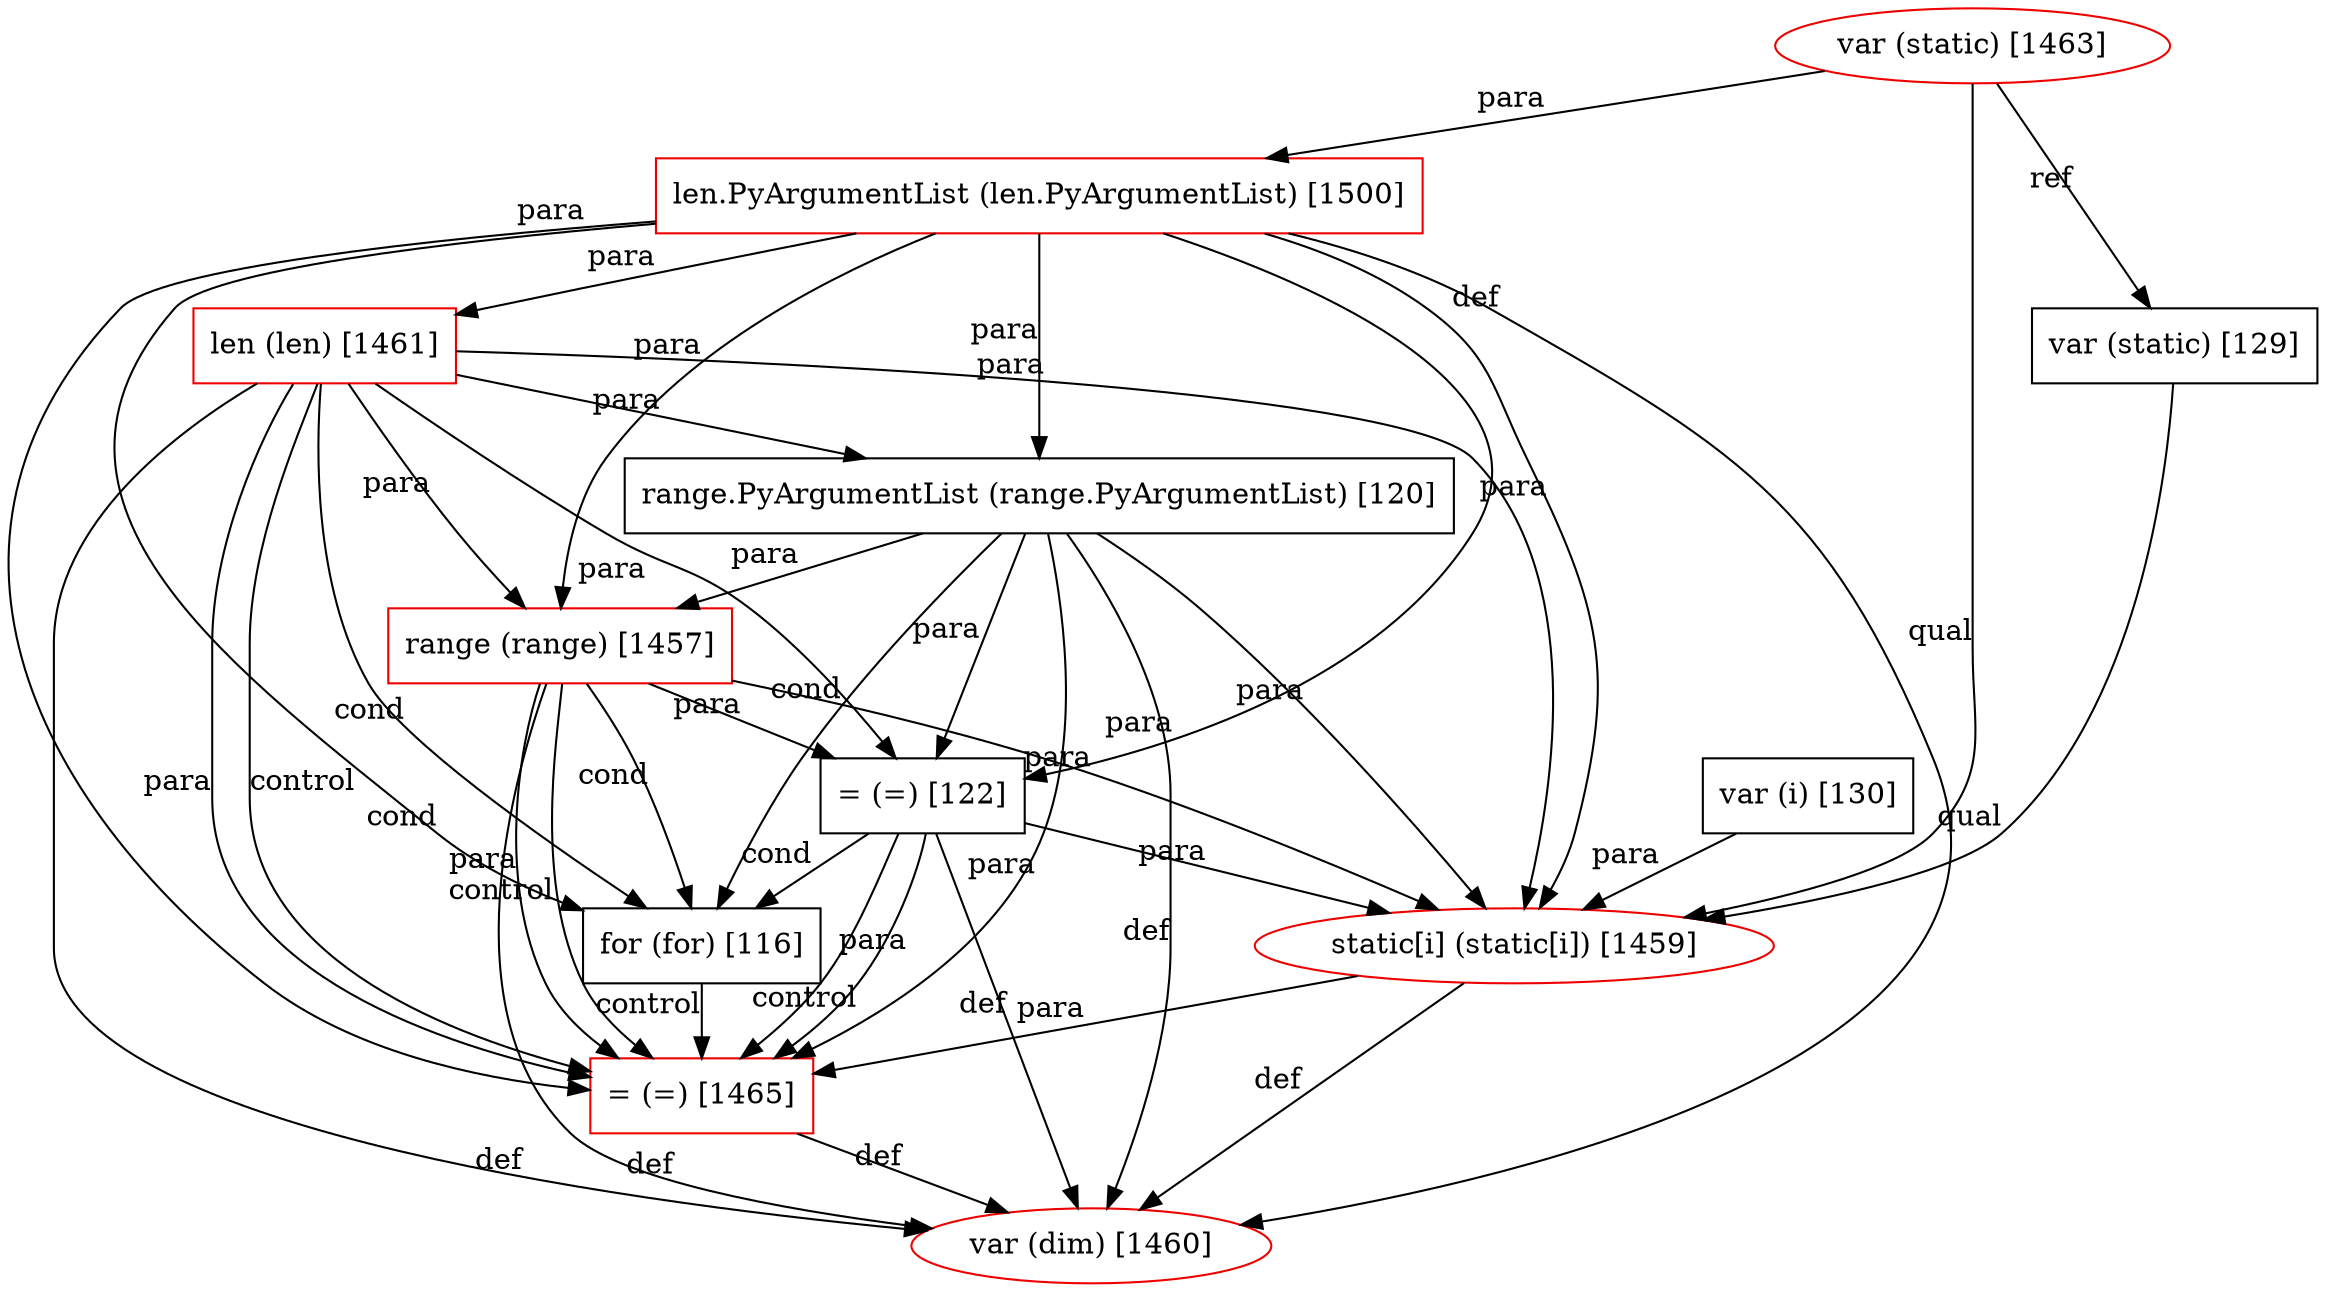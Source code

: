digraph G {
  1457 [ metadata="" color="red2" shape="box" label="range (range) [1457]" ];
  1461 [ metadata="" color="red2" shape="box" label="len (len) [1461]" ];
  1465 [ metadata="" color="red2" shape="box" label="= (=) [1465]" ];
  1460 [ metadata="" color="red2" shape="ellipse" label="var (dim) [1460]" ];
  1463 [ metadata="" color="red2" shape="ellipse" label="var (static) [1463]" ];
  1500 [ metadata="" color="red2" shape="box" label="len.PyArgumentList (len.PyArgumentList) [1500]" ];
  1459 [ metadata="" color="red2" shape="ellipse" label="static[i] (static[i]) [1459]" ];
  122 [ metadata="hanger" color="null" shape="null" label="= (=) [122]" ];
  120 [ metadata="hanger" color="null" shape="null" label="range.PyArgumentList (range.PyArgumentList) [120]" ];
  116 [ metadata="hanger" color="null" shape="null" label="for (for) [116]" ];
  130 [ metadata="hanger" color="null" shape="null" label="var (i) [130]" ];
  129 [ metadata="hanger" color="null" shape="null" label="var (static) [129]" ];
  1457 -> 1465 [ from_closure="true" xlabel="para" ];
  1457 -> 1465 [ from_closure="true" xlabel="control" ];
  1457 -> 1460 [ from_closure="true" xlabel="def" ];
  1457 -> 1459 [ from_closure="true" xlabel="para" ];
  1461 -> 1457 [ from_closure="false" xlabel="para" ];
  1461 -> 1465 [ from_closure="true" xlabel="para" ];
  1461 -> 1465 [ from_closure="true" xlabel="control" ];
  1461 -> 1460 [ from_closure="true" xlabel="def" ];
  1461 -> 1459 [ from_closure="true" xlabel="para" ];
  1465 -> 1460 [ from_closure="false" xlabel="def" ];
  1463 -> 1500 [ from_closure="true" xlabel="para" ];
  1463 -> 1459 [ from_closure="true" xlabel="qual" ];
  1500 -> 1461 [ from_closure="false" xlabel="para" ];
  1500 -> 1457 [ from_closure="false" xlabel="para" ];
  1500 -> 1465 [ from_closure="false" xlabel="para" ];
  1500 -> 1459 [ from_closure="false" xlabel="para" ];
  1500 -> 1460 [ from_closure="false" xlabel="def" ];
  1459 -> 1460 [ from_closure="false" xlabel="def" ];
  1459 -> 1465 [ from_closure="false" xlabel="para" ];
  1461 -> 122 [ from_closure="true" xlabel="para" ];
  1457 -> 122 [ from_closure="false" xlabel="para" ];
  1500 -> 122 [ from_closure="true" xlabel="para" ];
  122 -> 1465 [ from_closure="true" xlabel="para" ];
  122 -> 1465 [ from_closure="true" xlabel="control" ];
  122 -> 1460 [ from_closure="true" xlabel="def" ];
  122 -> 1459 [ from_closure="true" xlabel="para" ];
  1461 -> 120 [ from_closure="false" xlabel="para" ];
  1500 -> 120 [ from_closure="true" xlabel="para" ];
  120 -> 1457 [ from_closure="false" xlabel="para" ];
  120 -> 1465 [ from_closure="true" xlabel="para" ];
  120 -> 1459 [ from_closure="true" xlabel="para" ];
  120 -> 1460 [ from_closure="true" xlabel="def" ];
  120 -> 122 [ from_closure="true" xlabel="para" ];
  1461 -> 116 [ from_closure="true" xlabel="cond" ];
  120 -> 116 [ from_closure="true" xlabel="cond" ];
  1457 -> 116 [ from_closure="false" xlabel="cond" ];
  122 -> 116 [ from_closure="false" xlabel="cond" ];
  1500 -> 116 [ from_closure="true" xlabel="cond" ];
  116 -> 1465 [ from_closure="false" xlabel="control" ];
  130 -> 1459 [ from_closure="false" xlabel="para" ];
  1463 -> 129 [ from_closure="false" xlabel="ref" ];
  129 -> 1459 [ from_closure="false" xlabel="qual" ];
}

